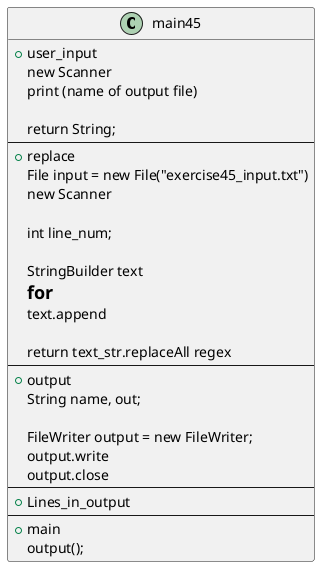 @startuml
'https://plantuml.com/sequence-diagram

class main45 {
+user_input
new Scanner
print (name of output file)

return String;
--
+replace
File input = new File("exercise45_input.txt")
new Scanner

int line_num;

StringBuilder text
=for
text.append

return text_str.replaceAll regex
--
+output
String name, out;

FileWriter output = new FileWriter;
output.write
output.close
--
+Lines_in_output
--
+main
output();
}
@enduml
